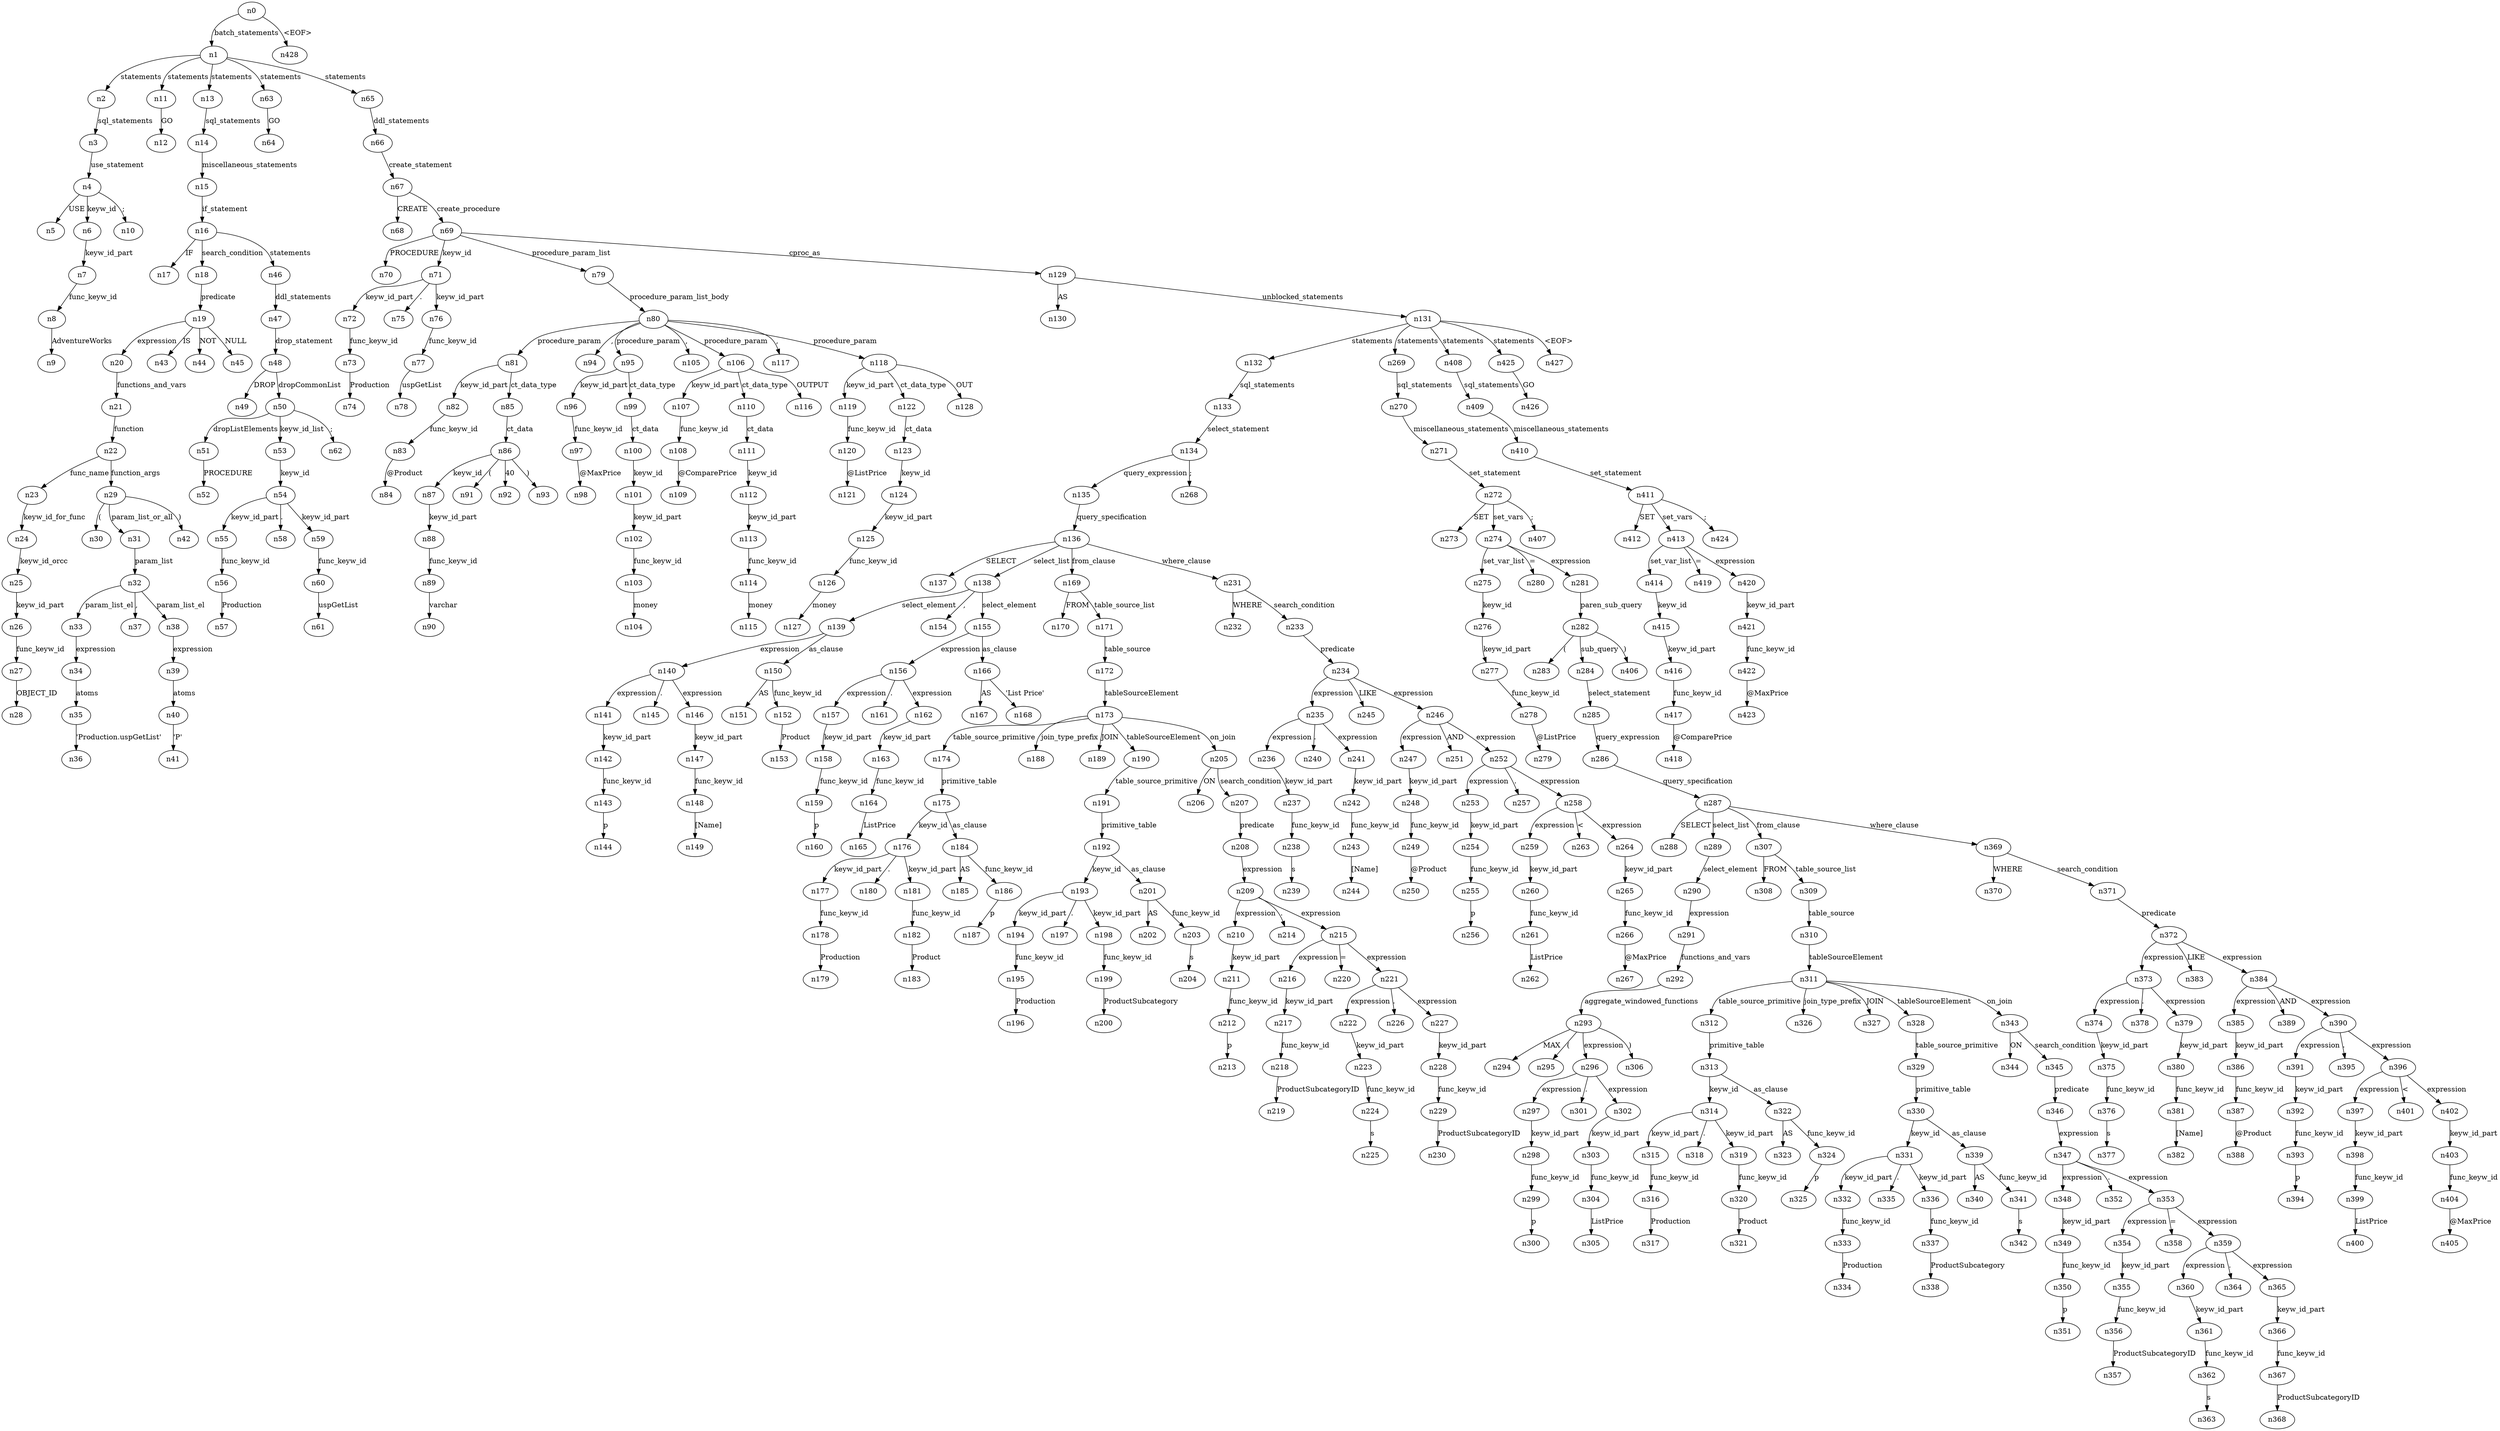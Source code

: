 digraph ParseTree {
  n0 -> n1 [label="batch_statements"];
  n1 -> n2 [label="statements"];
  n2 -> n3 [label="sql_statements"];
  n3 -> n4 [label="use_statement"];
  n4 -> n5 [label="USE"];
  n4 -> n6 [label="keyw_id"];
  n6 -> n7 [label="keyw_id_part"];
  n7 -> n8 [label="func_keyw_id"];
  n8 -> n9 [label="AdventureWorks"];
  n4 -> n10 [label=";"];
  n1 -> n11 [label="statements"];
  n11 -> n12 [label="GO"];
  n1 -> n13 [label="statements"];
  n13 -> n14 [label="sql_statements"];
  n14 -> n15 [label="miscellaneous_statements"];
  n15 -> n16 [label="if_statement"];
  n16 -> n17 [label="IF"];
  n16 -> n18 [label="search_condition"];
  n18 -> n19 [label="predicate"];
  n19 -> n20 [label="expression"];
  n20 -> n21 [label="functions_and_vars"];
  n21 -> n22 [label="function"];
  n22 -> n23 [label="func_name"];
  n23 -> n24 [label="keyw_id_for_func"];
  n24 -> n25 [label="keyw_id_orcc"];
  n25 -> n26 [label="keyw_id_part"];
  n26 -> n27 [label="func_keyw_id"];
  n27 -> n28 [label="OBJECT_ID"];
  n22 -> n29 [label="function_args"];
  n29 -> n30 [label="("];
  n29 -> n31 [label="param_list_or_all"];
  n31 -> n32 [label="param_list"];
  n32 -> n33 [label="param_list_el"];
  n33 -> n34 [label="expression"];
  n34 -> n35 [label="atoms"];
  n35 -> n36 [label="'Production.uspGetList'"];
  n32 -> n37 [label=","];
  n32 -> n38 [label="param_list_el"];
  n38 -> n39 [label="expression"];
  n39 -> n40 [label="atoms"];
  n40 -> n41 [label="'P'"];
  n29 -> n42 [label=")"];
  n19 -> n43 [label="IS"];
  n19 -> n44 [label="NOT"];
  n19 -> n45 [label="NULL"];
  n16 -> n46 [label="statements"];
  n46 -> n47 [label="ddl_statements"];
  n47 -> n48 [label="drop_statement"];
  n48 -> n49 [label="DROP"];
  n48 -> n50 [label="dropCommonList"];
  n50 -> n51 [label="dropListElements"];
  n51 -> n52 [label="PROCEDURE"];
  n50 -> n53 [label="keyw_id_list"];
  n53 -> n54 [label="keyw_id"];
  n54 -> n55 [label="keyw_id_part"];
  n55 -> n56 [label="func_keyw_id"];
  n56 -> n57 [label="Production"];
  n54 -> n58 [label="."];
  n54 -> n59 [label="keyw_id_part"];
  n59 -> n60 [label="func_keyw_id"];
  n60 -> n61 [label="uspGetList"];
  n50 -> n62 [label=";"];
  n1 -> n63 [label="statements"];
  n63 -> n64 [label="GO"];
  n1 -> n65 [label="statements"];
  n65 -> n66 [label="ddl_statements"];
  n66 -> n67 [label="create_statement"];
  n67 -> n68 [label="CREATE"];
  n67 -> n69 [label="create_procedure"];
  n69 -> n70 [label="PROCEDURE"];
  n69 -> n71 [label="keyw_id"];
  n71 -> n72 [label="keyw_id_part"];
  n72 -> n73 [label="func_keyw_id"];
  n73 -> n74 [label="Production"];
  n71 -> n75 [label="."];
  n71 -> n76 [label="keyw_id_part"];
  n76 -> n77 [label="func_keyw_id"];
  n77 -> n78 [label="uspGetList"];
  n69 -> n79 [label="procedure_param_list"];
  n79 -> n80 [label="procedure_param_list_body"];
  n80 -> n81 [label="procedure_param"];
  n81 -> n82 [label="keyw_id_part"];
  n82 -> n83 [label="func_keyw_id"];
  n83 -> n84 [label="@Product"];
  n81 -> n85 [label="ct_data_type"];
  n85 -> n86 [label="ct_data"];
  n86 -> n87 [label="keyw_id"];
  n87 -> n88 [label="keyw_id_part"];
  n88 -> n89 [label="func_keyw_id"];
  n89 -> n90 [label="varchar"];
  n86 -> n91 [label="("];
  n86 -> n92 [label="40"];
  n86 -> n93 [label=")"];
  n80 -> n94 [label=","];
  n80 -> n95 [label="procedure_param"];
  n95 -> n96 [label="keyw_id_part"];
  n96 -> n97 [label="func_keyw_id"];
  n97 -> n98 [label="@MaxPrice"];
  n95 -> n99 [label="ct_data_type"];
  n99 -> n100 [label="ct_data"];
  n100 -> n101 [label="keyw_id"];
  n101 -> n102 [label="keyw_id_part"];
  n102 -> n103 [label="func_keyw_id"];
  n103 -> n104 [label="money"];
  n80 -> n105 [label=","];
  n80 -> n106 [label="procedure_param"];
  n106 -> n107 [label="keyw_id_part"];
  n107 -> n108 [label="func_keyw_id"];
  n108 -> n109 [label="@ComparePrice"];
  n106 -> n110 [label="ct_data_type"];
  n110 -> n111 [label="ct_data"];
  n111 -> n112 [label="keyw_id"];
  n112 -> n113 [label="keyw_id_part"];
  n113 -> n114 [label="func_keyw_id"];
  n114 -> n115 [label="money"];
  n106 -> n116 [label="OUTPUT"];
  n80 -> n117 [label=","];
  n80 -> n118 [label="procedure_param"];
  n118 -> n119 [label="keyw_id_part"];
  n119 -> n120 [label="func_keyw_id"];
  n120 -> n121 [label="@ListPrice"];
  n118 -> n122 [label="ct_data_type"];
  n122 -> n123 [label="ct_data"];
  n123 -> n124 [label="keyw_id"];
  n124 -> n125 [label="keyw_id_part"];
  n125 -> n126 [label="func_keyw_id"];
  n126 -> n127 [label="money"];
  n118 -> n128 [label="OUT"];
  n69 -> n129 [label="cproc_as"];
  n129 -> n130 [label="AS"];
  n129 -> n131 [label="unblocked_statements"];
  n131 -> n132 [label="statements"];
  n132 -> n133 [label="sql_statements"];
  n133 -> n134 [label="select_statement"];
  n134 -> n135 [label="query_expression"];
  n135 -> n136 [label="query_specification"];
  n136 -> n137 [label="SELECT"];
  n136 -> n138 [label="select_list"];
  n138 -> n139 [label="select_element"];
  n139 -> n140 [label="expression"];
  n140 -> n141 [label="expression"];
  n141 -> n142 [label="keyw_id_part"];
  n142 -> n143 [label="func_keyw_id"];
  n143 -> n144 [label="p"];
  n140 -> n145 [label="."];
  n140 -> n146 [label="expression"];
  n146 -> n147 [label="keyw_id_part"];
  n147 -> n148 [label="func_keyw_id"];
  n148 -> n149 [label="[Name]"];
  n139 -> n150 [label="as_clause"];
  n150 -> n151 [label="AS"];
  n150 -> n152 [label="func_keyw_id"];
  n152 -> n153 [label="Product"];
  n138 -> n154 [label=","];
  n138 -> n155 [label="select_element"];
  n155 -> n156 [label="expression"];
  n156 -> n157 [label="expression"];
  n157 -> n158 [label="keyw_id_part"];
  n158 -> n159 [label="func_keyw_id"];
  n159 -> n160 [label="p"];
  n156 -> n161 [label="."];
  n156 -> n162 [label="expression"];
  n162 -> n163 [label="keyw_id_part"];
  n163 -> n164 [label="func_keyw_id"];
  n164 -> n165 [label="ListPrice"];
  n155 -> n166 [label="as_clause"];
  n166 -> n167 [label="AS"];
  n166 -> n168 [label="'List Price'"];
  n136 -> n169 [label="from_clause"];
  n169 -> n170 [label="FROM"];
  n169 -> n171 [label="table_source_list"];
  n171 -> n172 [label="table_source"];
  n172 -> n173 [label="tableSourceElement"];
  n173 -> n174 [label="table_source_primitive"];
  n174 -> n175 [label="primitive_table"];
  n175 -> n176 [label="keyw_id"];
  n176 -> n177 [label="keyw_id_part"];
  n177 -> n178 [label="func_keyw_id"];
  n178 -> n179 [label="Production"];
  n176 -> n180 [label="."];
  n176 -> n181 [label="keyw_id_part"];
  n181 -> n182 [label="func_keyw_id"];
  n182 -> n183 [label="Product"];
  n175 -> n184 [label="as_clause"];
  n184 -> n185 [label="AS"];
  n184 -> n186 [label="func_keyw_id"];
  n186 -> n187 [label="p"];
  n173 -> n188 [label="join_type_prefix"];
  n173 -> n189 [label="JOIN"];
  n173 -> n190 [label="tableSourceElement"];
  n190 -> n191 [label="table_source_primitive"];
  n191 -> n192 [label="primitive_table"];
  n192 -> n193 [label="keyw_id"];
  n193 -> n194 [label="keyw_id_part"];
  n194 -> n195 [label="func_keyw_id"];
  n195 -> n196 [label="Production"];
  n193 -> n197 [label="."];
  n193 -> n198 [label="keyw_id_part"];
  n198 -> n199 [label="func_keyw_id"];
  n199 -> n200 [label="ProductSubcategory"];
  n192 -> n201 [label="as_clause"];
  n201 -> n202 [label="AS"];
  n201 -> n203 [label="func_keyw_id"];
  n203 -> n204 [label="s"];
  n173 -> n205 [label="on_join"];
  n205 -> n206 [label="ON"];
  n205 -> n207 [label="search_condition"];
  n207 -> n208 [label="predicate"];
  n208 -> n209 [label="expression"];
  n209 -> n210 [label="expression"];
  n210 -> n211 [label="keyw_id_part"];
  n211 -> n212 [label="func_keyw_id"];
  n212 -> n213 [label="p"];
  n209 -> n214 [label="."];
  n209 -> n215 [label="expression"];
  n215 -> n216 [label="expression"];
  n216 -> n217 [label="keyw_id_part"];
  n217 -> n218 [label="func_keyw_id"];
  n218 -> n219 [label="ProductSubcategoryID"];
  n215 -> n220 [label="="];
  n215 -> n221 [label="expression"];
  n221 -> n222 [label="expression"];
  n222 -> n223 [label="keyw_id_part"];
  n223 -> n224 [label="func_keyw_id"];
  n224 -> n225 [label="s"];
  n221 -> n226 [label="."];
  n221 -> n227 [label="expression"];
  n227 -> n228 [label="keyw_id_part"];
  n228 -> n229 [label="func_keyw_id"];
  n229 -> n230 [label="ProductSubcategoryID"];
  n136 -> n231 [label="where_clause"];
  n231 -> n232 [label="WHERE"];
  n231 -> n233 [label="search_condition"];
  n233 -> n234 [label="predicate"];
  n234 -> n235 [label="expression"];
  n235 -> n236 [label="expression"];
  n236 -> n237 [label="keyw_id_part"];
  n237 -> n238 [label="func_keyw_id"];
  n238 -> n239 [label="s"];
  n235 -> n240 [label="."];
  n235 -> n241 [label="expression"];
  n241 -> n242 [label="keyw_id_part"];
  n242 -> n243 [label="func_keyw_id"];
  n243 -> n244 [label="[Name]"];
  n234 -> n245 [label="LIKE"];
  n234 -> n246 [label="expression"];
  n246 -> n247 [label="expression"];
  n247 -> n248 [label="keyw_id_part"];
  n248 -> n249 [label="func_keyw_id"];
  n249 -> n250 [label="@Product"];
  n246 -> n251 [label="AND"];
  n246 -> n252 [label="expression"];
  n252 -> n253 [label="expression"];
  n253 -> n254 [label="keyw_id_part"];
  n254 -> n255 [label="func_keyw_id"];
  n255 -> n256 [label="p"];
  n252 -> n257 [label="."];
  n252 -> n258 [label="expression"];
  n258 -> n259 [label="expression"];
  n259 -> n260 [label="keyw_id_part"];
  n260 -> n261 [label="func_keyw_id"];
  n261 -> n262 [label="ListPrice"];
  n258 -> n263 [label="<"];
  n258 -> n264 [label="expression"];
  n264 -> n265 [label="keyw_id_part"];
  n265 -> n266 [label="func_keyw_id"];
  n266 -> n267 [label="@MaxPrice"];
  n134 -> n268 [label=";"];
  n131 -> n269 [label="statements"];
  n269 -> n270 [label="sql_statements"];
  n270 -> n271 [label="miscellaneous_statements"];
  n271 -> n272 [label="set_statement"];
  n272 -> n273 [label="SET"];
  n272 -> n274 [label="set_vars"];
  n274 -> n275 [label="set_var_list"];
  n275 -> n276 [label="keyw_id"];
  n276 -> n277 [label="keyw_id_part"];
  n277 -> n278 [label="func_keyw_id"];
  n278 -> n279 [label="@ListPrice"];
  n274 -> n280 [label="="];
  n274 -> n281 [label="expression"];
  n281 -> n282 [label="paren_sub_query"];
  n282 -> n283 [label="("];
  n282 -> n284 [label="sub_query"];
  n284 -> n285 [label="select_statement"];
  n285 -> n286 [label="query_expression"];
  n286 -> n287 [label="query_specification"];
  n287 -> n288 [label="SELECT"];
  n287 -> n289 [label="select_list"];
  n289 -> n290 [label="select_element"];
  n290 -> n291 [label="expression"];
  n291 -> n292 [label="functions_and_vars"];
  n292 -> n293 [label="aggregate_windowed_functions"];
  n293 -> n294 [label="MAX"];
  n293 -> n295 [label="("];
  n293 -> n296 [label="expression"];
  n296 -> n297 [label="expression"];
  n297 -> n298 [label="keyw_id_part"];
  n298 -> n299 [label="func_keyw_id"];
  n299 -> n300 [label="p"];
  n296 -> n301 [label="."];
  n296 -> n302 [label="expression"];
  n302 -> n303 [label="keyw_id_part"];
  n303 -> n304 [label="func_keyw_id"];
  n304 -> n305 [label="ListPrice"];
  n293 -> n306 [label=")"];
  n287 -> n307 [label="from_clause"];
  n307 -> n308 [label="FROM"];
  n307 -> n309 [label="table_source_list"];
  n309 -> n310 [label="table_source"];
  n310 -> n311 [label="tableSourceElement"];
  n311 -> n312 [label="table_source_primitive"];
  n312 -> n313 [label="primitive_table"];
  n313 -> n314 [label="keyw_id"];
  n314 -> n315 [label="keyw_id_part"];
  n315 -> n316 [label="func_keyw_id"];
  n316 -> n317 [label="Production"];
  n314 -> n318 [label="."];
  n314 -> n319 [label="keyw_id_part"];
  n319 -> n320 [label="func_keyw_id"];
  n320 -> n321 [label="Product"];
  n313 -> n322 [label="as_clause"];
  n322 -> n323 [label="AS"];
  n322 -> n324 [label="func_keyw_id"];
  n324 -> n325 [label="p"];
  n311 -> n326 [label="join_type_prefix"];
  n311 -> n327 [label="JOIN"];
  n311 -> n328 [label="tableSourceElement"];
  n328 -> n329 [label="table_source_primitive"];
  n329 -> n330 [label="primitive_table"];
  n330 -> n331 [label="keyw_id"];
  n331 -> n332 [label="keyw_id_part"];
  n332 -> n333 [label="func_keyw_id"];
  n333 -> n334 [label="Production"];
  n331 -> n335 [label="."];
  n331 -> n336 [label="keyw_id_part"];
  n336 -> n337 [label="func_keyw_id"];
  n337 -> n338 [label="ProductSubcategory"];
  n330 -> n339 [label="as_clause"];
  n339 -> n340 [label="AS"];
  n339 -> n341 [label="func_keyw_id"];
  n341 -> n342 [label="s"];
  n311 -> n343 [label="on_join"];
  n343 -> n344 [label="ON"];
  n343 -> n345 [label="search_condition"];
  n345 -> n346 [label="predicate"];
  n346 -> n347 [label="expression"];
  n347 -> n348 [label="expression"];
  n348 -> n349 [label="keyw_id_part"];
  n349 -> n350 [label="func_keyw_id"];
  n350 -> n351 [label="p"];
  n347 -> n352 [label="."];
  n347 -> n353 [label="expression"];
  n353 -> n354 [label="expression"];
  n354 -> n355 [label="keyw_id_part"];
  n355 -> n356 [label="func_keyw_id"];
  n356 -> n357 [label="ProductSubcategoryID"];
  n353 -> n358 [label="="];
  n353 -> n359 [label="expression"];
  n359 -> n360 [label="expression"];
  n360 -> n361 [label="keyw_id_part"];
  n361 -> n362 [label="func_keyw_id"];
  n362 -> n363 [label="s"];
  n359 -> n364 [label="."];
  n359 -> n365 [label="expression"];
  n365 -> n366 [label="keyw_id_part"];
  n366 -> n367 [label="func_keyw_id"];
  n367 -> n368 [label="ProductSubcategoryID"];
  n287 -> n369 [label="where_clause"];
  n369 -> n370 [label="WHERE"];
  n369 -> n371 [label="search_condition"];
  n371 -> n372 [label="predicate"];
  n372 -> n373 [label="expression"];
  n373 -> n374 [label="expression"];
  n374 -> n375 [label="keyw_id_part"];
  n375 -> n376 [label="func_keyw_id"];
  n376 -> n377 [label="s"];
  n373 -> n378 [label="."];
  n373 -> n379 [label="expression"];
  n379 -> n380 [label="keyw_id_part"];
  n380 -> n381 [label="func_keyw_id"];
  n381 -> n382 [label="[Name]"];
  n372 -> n383 [label="LIKE"];
  n372 -> n384 [label="expression"];
  n384 -> n385 [label="expression"];
  n385 -> n386 [label="keyw_id_part"];
  n386 -> n387 [label="func_keyw_id"];
  n387 -> n388 [label="@Product"];
  n384 -> n389 [label="AND"];
  n384 -> n390 [label="expression"];
  n390 -> n391 [label="expression"];
  n391 -> n392 [label="keyw_id_part"];
  n392 -> n393 [label="func_keyw_id"];
  n393 -> n394 [label="p"];
  n390 -> n395 [label="."];
  n390 -> n396 [label="expression"];
  n396 -> n397 [label="expression"];
  n397 -> n398 [label="keyw_id_part"];
  n398 -> n399 [label="func_keyw_id"];
  n399 -> n400 [label="ListPrice"];
  n396 -> n401 [label="<"];
  n396 -> n402 [label="expression"];
  n402 -> n403 [label="keyw_id_part"];
  n403 -> n404 [label="func_keyw_id"];
  n404 -> n405 [label="@MaxPrice"];
  n282 -> n406 [label=")"];
  n272 -> n407 [label=";"];
  n131 -> n408 [label="statements"];
  n408 -> n409 [label="sql_statements"];
  n409 -> n410 [label="miscellaneous_statements"];
  n410 -> n411 [label="set_statement"];
  n411 -> n412 [label="SET"];
  n411 -> n413 [label="set_vars"];
  n413 -> n414 [label="set_var_list"];
  n414 -> n415 [label="keyw_id"];
  n415 -> n416 [label="keyw_id_part"];
  n416 -> n417 [label="func_keyw_id"];
  n417 -> n418 [label="@ComparePrice"];
  n413 -> n419 [label="="];
  n413 -> n420 [label="expression"];
  n420 -> n421 [label="keyw_id_part"];
  n421 -> n422 [label="func_keyw_id"];
  n422 -> n423 [label="@MaxPrice"];
  n411 -> n424 [label=";"];
  n131 -> n425 [label="statements"];
  n425 -> n426 [label="GO"];
  n131 -> n427 [label="<EOF>"];
  n0 -> n428 [label="<EOF>"];
}
